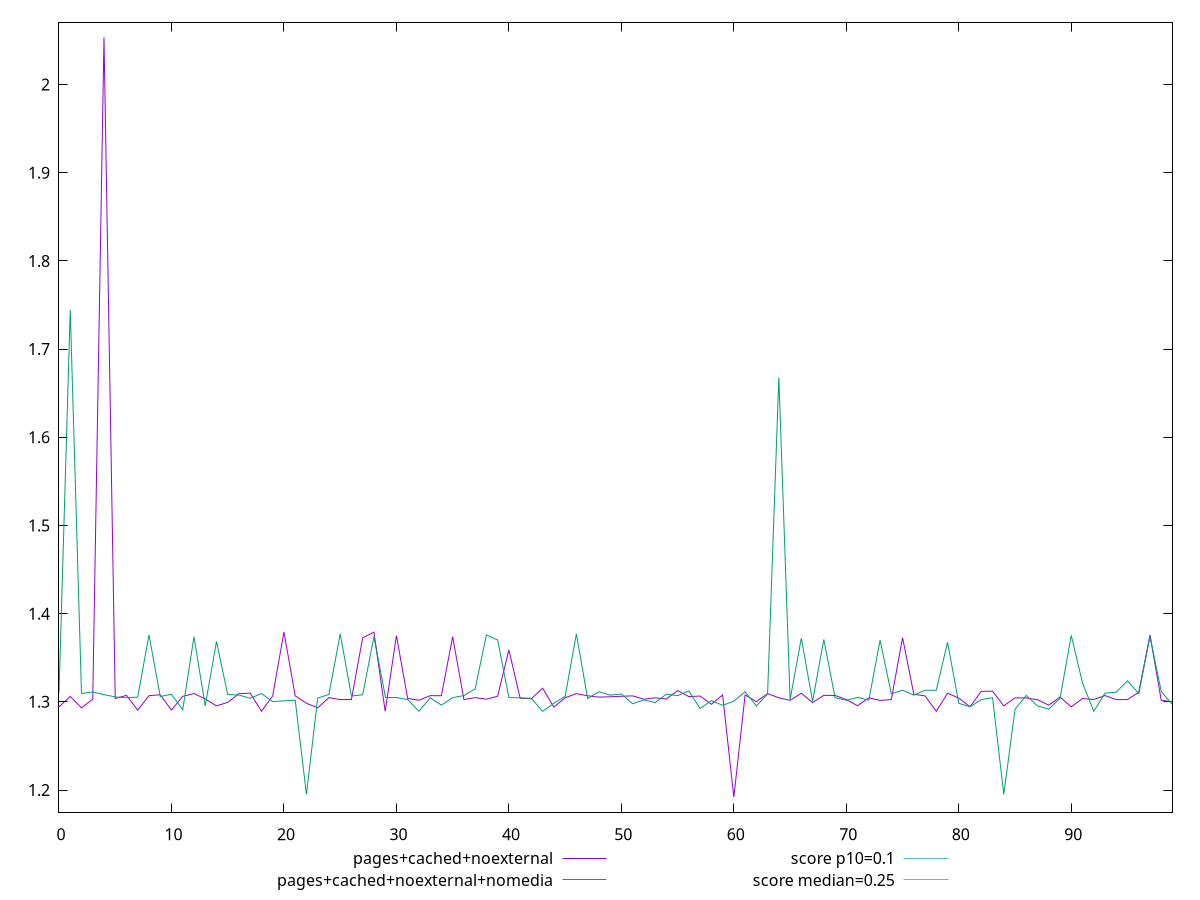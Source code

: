 reset

$pagesCachedNoexternal <<EOF
0 1.2943427140977648
1 1.3061308542887369
2 1.2931808759901258
3 1.3029389055040148
4 2.0533377278645832
5 1.3037218373616537
6 1.3073601277669271
7 1.2905864342583548
8 1.3070002661810982
9 1.308034391615126
10 1.2906916181776258
11 1.306250483194987
12 1.309389643351237
13 1.3033088056776259
14 1.2954456854926217
15 1.2993875800238717
16 1.309289328681098
17 1.309882807413737
18 1.289334196302626
19 1.3067530873616537
20 1.3791619822184247
21 1.306848627726237
22 1.298385465833876
23 1.2931808759901258
24 1.304797846476237
25 1.3025568525526259
26 1.3026621636284723
27 1.3726226484510635
28 1.3790344865587023
29 1.2892389814588758
30 1.3750524580213757
31 1.303833979288737
32 1.3018732588026258
33 1.307020014444987
34 1.3069723256429038
35 1.373873502943251
36 1.3026071455213757
37 1.3047913903130426
38 1.302991422865126
39 1.3064320153130424
40 1.3589486033121747
41 1.3041095869276256
42 1.303586908976237
43 1.315492670694987
44 1.2940105336507162
45 1.304685758802626
46 1.3093066355387368
47 1.3068748864067927
48 1.3053593156602648
49 1.3057370283338758
50 1.3063614857991537
51 1.306768061319987
52 1.302991422865126
53 1.3045734541151257
54 1.3031990509033204
55 1.3127658911810982
56 1.305903803507487
57 1.306602533976237
58 1.297263441297743
59 1.3077677357991537
60 1.1919325171576605
61 1.3078111928304037
62 1.300191129896376
63 1.309340326944987
64 1.3045979224310982
65 1.301726774427626
66 1.309674799601237
67 1.2991847534179688
68 1.3073721923828125
69 1.307250700208876
70 1.302600797865126
71 1.295663547092014
72 1.3045727488199872
73 1.3016504313151043
74 1.3025568525526259
75 1.3728196156819663
76 1.3086664988199872
77 1.306709467569987
78 1.2892756025526257
79 1.309789545694987
80 1.304311028374566
81 1.294446500990126
82 1.311977045694987
83 1.3120188208685981
84 1.2954251793755425
85 1.3045494740804038
86 1.3043781416151259
87 1.302408198038737
88 1.296215326944987
89 1.3054865400526259
90 1.2943427140977648
91 1.303719029744466
92 1.3026374189588759
93 1.307185053507487
94 1.302478998819987
95 1.3025978139241536
96 1.310776362101237
97 1.3759057973225912
98 1.301690153333876
99 1.3000363447401257
EOF

$pagesCachedNoexternalNomedia <<EOF
0 1.3102167375352647
1 1.744203809950087
2 1.3094921824137369
3 1.3111170739067926
4 1.308212614271376
5 1.3055565270317926
6 1.3046532067192924
7 1.3053593156602648
8 1.3759656931559245
9 1.3060765465630426
10 1.308488493177626
11 1.2910307566324868
12 1.3739163496229383
13 1.2952936689588759
14 1.3683958282470705
15 1.3083200361463758
16 1.307737787882487
17 1.3040412275526259
18 1.309374452379015
19 1.3003156416151258
20 1.301135954115126
21 1.301909879896376
22 1.1950863935682507
23 1.304217008802626
24 1.3084518720838758
25 1.3770526072184246
26 1.3066305830213758
27 1.308034391615126
28 1.3739683515760635
29 1.3049928334554037
30 1.3049928334554037
31 1.3025202314588757
32 1.2892389814588758
33 1.304576151529948
34 1.296215326944987
35 1.3048151533338759
36 1.307084684583876
37 1.3146067911783856
38 1.3759634145100912
39 1.3700909101698135
40 1.304904508802626
41 1.304583219740126
42 1.3039863230387372
43 1.2892389814588758
44 1.298379389444987
45 1.306250483194987
46 1.3771602461073134
47 1.3036750166151259
48 1.3114399363199871
49 1.3076438208685983
50 1.3088981068929038
51 1.297756103515625
52 1.302270014444987
53 1.2991590779622397
54 1.3087421281602647
55 1.307062983194987
56 1.312309565226237
57 1.2924112345377605
58 1.3014376576741538
59 1.2961136813693575
60 1.300694330851237
61 1.3114806264241536
62 1.295308317396376
63 1.3088614857991536
64 1.6678082105848526
65 1.302539762708876
66 1.3721036326090492
67 1.3005628746880427
68 1.3707614966498483
69 1.304729975382487
70 1.301750211927626
71 1.3050393422444662
72 1.301873258802626
73 1.3700332929823131
74 1.3090807240804037
75 1.3131613989935982
76 1.307542475382487
77 1.313195578681098
78 1.3131613989935982
79 1.3675894453260635
80 1.2983424428304036
81 1.294446500990126
82 1.302490934583876
83 1.3047257436116537
84 1.1950863935682507
85 1.2915199059380424
86 1.307250700208876
87 1.2953919762505426
88 1.2917613457573784
89 1.303929194132487
90 1.3753196428087024
91 1.3214337700737848
92 1.289275602552626
93 1.3098319702148438
94 1.3110154028998482
95 1.323818589952257
96 1.3093479224310982
97 1.373902555677626
98 1.3117276000976563
99 1.2968653106689452
EOF

set key outside below
set xrange [0:99]
set yrange [1.174704412943522:2.0705658320787217]
set trange [1.174704412943522:2.0705658320787217]
set terminal svg size 640, 520 enhanced background rgb 'white'
set output "reprap/cumulative-layout-shift/comparison/line/2_vs_3.svg"

plot $pagesCachedNoexternal title "pages+cached+noexternal" with line, \
     $pagesCachedNoexternalNomedia title "pages+cached+noexternal+nomedia" with line, \
     0.1 title "score p10=0.1", \
     0.25 title "score median=0.25"

reset
